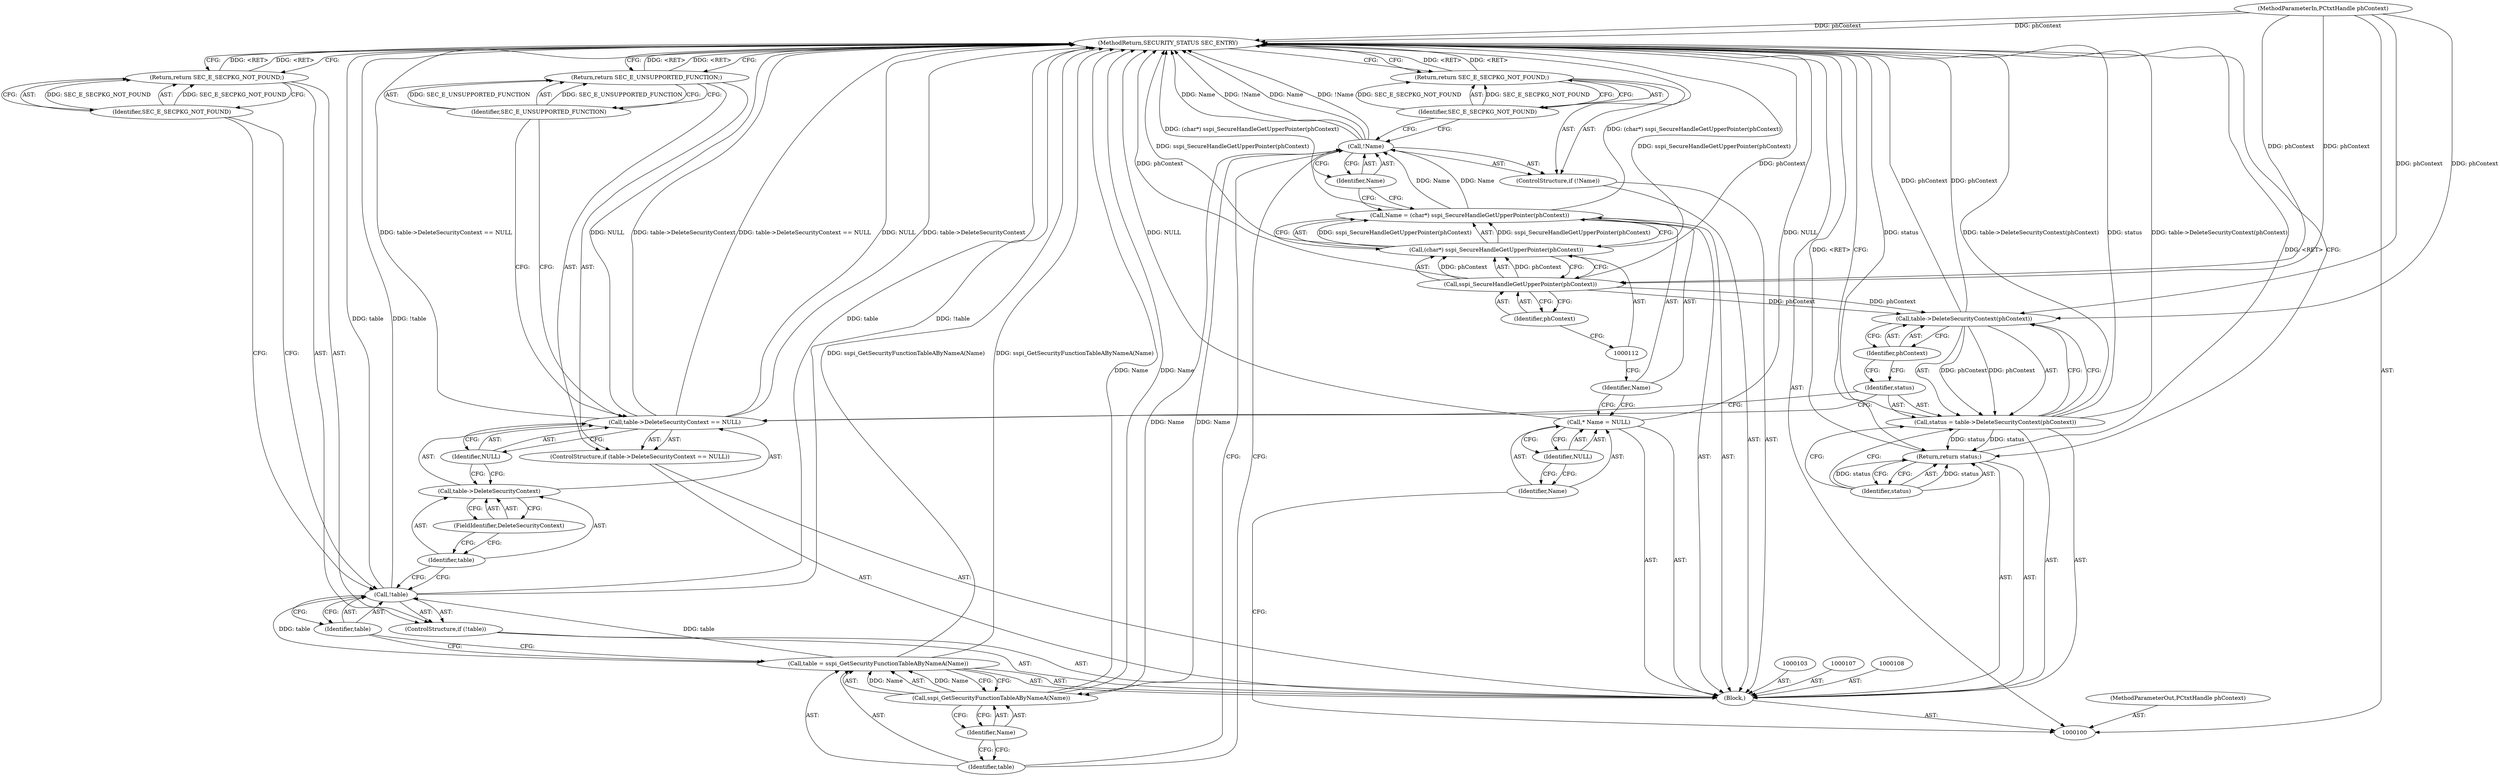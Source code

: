 digraph "0_FreeRDP_0773bb9303d24473fe1185d85a424dfe159aff53_3" {
"1000143" [label="(MethodReturn,SECURITY_STATUS SEC_ENTRY)"];
"1000101" [label="(MethodParameterIn,PCtxtHandle phContext)"];
"1000188" [label="(MethodParameterOut,PCtxtHandle phContext)"];
"1000118" [label="(Return,return SEC_E_SECPKG_NOT_FOUND;)"];
"1000119" [label="(Identifier,SEC_E_SECPKG_NOT_FOUND)"];
"1000120" [label="(Call,table = sspi_GetSecurityFunctionTableAByNameA(Name))"];
"1000121" [label="(Identifier,table)"];
"1000123" [label="(Identifier,Name)"];
"1000122" [label="(Call,sspi_GetSecurityFunctionTableAByNameA(Name))"];
"1000124" [label="(ControlStructure,if (!table))"];
"1000125" [label="(Call,!table)"];
"1000126" [label="(Identifier,table)"];
"1000127" [label="(Return,return SEC_E_SECPKG_NOT_FOUND;)"];
"1000128" [label="(Identifier,SEC_E_SECPKG_NOT_FOUND)"];
"1000129" [label="(ControlStructure,if (table->DeleteSecurityContext == NULL))"];
"1000133" [label="(FieldIdentifier,DeleteSecurityContext)"];
"1000134" [label="(Identifier,NULL)"];
"1000130" [label="(Call,table->DeleteSecurityContext == NULL)"];
"1000131" [label="(Call,table->DeleteSecurityContext)"];
"1000132" [label="(Identifier,table)"];
"1000135" [label="(Return,return SEC_E_UNSUPPORTED_FUNCTION;)"];
"1000136" [label="(Identifier,SEC_E_UNSUPPORTED_FUNCTION)"];
"1000102" [label="(Block,)"];
"1000137" [label="(Call,status = table->DeleteSecurityContext(phContext))"];
"1000138" [label="(Identifier,status)"];
"1000139" [label="(Call,table->DeleteSecurityContext(phContext))"];
"1000140" [label="(Identifier,phContext)"];
"1000141" [label="(Return,return status;)"];
"1000142" [label="(Identifier,status)"];
"1000106" [label="(Identifier,NULL)"];
"1000104" [label="(Call,* Name = NULL)"];
"1000105" [label="(Identifier,Name)"];
"1000109" [label="(Call,Name = (char*) sspi_SecureHandleGetUpperPointer(phContext))"];
"1000110" [label="(Identifier,Name)"];
"1000113" [label="(Call,sspi_SecureHandleGetUpperPointer(phContext))"];
"1000114" [label="(Identifier,phContext)"];
"1000111" [label="(Call,(char*) sspi_SecureHandleGetUpperPointer(phContext))"];
"1000115" [label="(ControlStructure,if (!Name))"];
"1000116" [label="(Call,!Name)"];
"1000117" [label="(Identifier,Name)"];
"1000143" -> "1000100"  [label="AST: "];
"1000143" -> "1000118"  [label="CFG: "];
"1000143" -> "1000127"  [label="CFG: "];
"1000143" -> "1000135"  [label="CFG: "];
"1000143" -> "1000141"  [label="CFG: "];
"1000135" -> "1000143"  [label="DDG: <RET>"];
"1000127" -> "1000143"  [label="DDG: <RET>"];
"1000118" -> "1000143"  [label="DDG: <RET>"];
"1000116" -> "1000143"  [label="DDG: Name"];
"1000116" -> "1000143"  [label="DDG: !Name"];
"1000125" -> "1000143"  [label="DDG: !table"];
"1000125" -> "1000143"  [label="DDG: table"];
"1000113" -> "1000143"  [label="DDG: phContext"];
"1000139" -> "1000143"  [label="DDG: phContext"];
"1000130" -> "1000143"  [label="DDG: NULL"];
"1000130" -> "1000143"  [label="DDG: table->DeleteSecurityContext"];
"1000130" -> "1000143"  [label="DDG: table->DeleteSecurityContext == NULL"];
"1000120" -> "1000143"  [label="DDG: sspi_GetSecurityFunctionTableAByNameA(Name)"];
"1000137" -> "1000143"  [label="DDG: status"];
"1000137" -> "1000143"  [label="DDG: table->DeleteSecurityContext(phContext)"];
"1000122" -> "1000143"  [label="DDG: Name"];
"1000111" -> "1000143"  [label="DDG: sspi_SecureHandleGetUpperPointer(phContext)"];
"1000101" -> "1000143"  [label="DDG: phContext"];
"1000109" -> "1000143"  [label="DDG: (char*) sspi_SecureHandleGetUpperPointer(phContext)"];
"1000104" -> "1000143"  [label="DDG: NULL"];
"1000141" -> "1000143"  [label="DDG: <RET>"];
"1000101" -> "1000100"  [label="AST: "];
"1000101" -> "1000143"  [label="DDG: phContext"];
"1000101" -> "1000113"  [label="DDG: phContext"];
"1000101" -> "1000139"  [label="DDG: phContext"];
"1000188" -> "1000100"  [label="AST: "];
"1000118" -> "1000115"  [label="AST: "];
"1000118" -> "1000119"  [label="CFG: "];
"1000119" -> "1000118"  [label="AST: "];
"1000143" -> "1000118"  [label="CFG: "];
"1000118" -> "1000143"  [label="DDG: <RET>"];
"1000119" -> "1000118"  [label="DDG: SEC_E_SECPKG_NOT_FOUND"];
"1000119" -> "1000118"  [label="AST: "];
"1000119" -> "1000116"  [label="CFG: "];
"1000118" -> "1000119"  [label="CFG: "];
"1000119" -> "1000118"  [label="DDG: SEC_E_SECPKG_NOT_FOUND"];
"1000120" -> "1000102"  [label="AST: "];
"1000120" -> "1000122"  [label="CFG: "];
"1000121" -> "1000120"  [label="AST: "];
"1000122" -> "1000120"  [label="AST: "];
"1000126" -> "1000120"  [label="CFG: "];
"1000120" -> "1000143"  [label="DDG: sspi_GetSecurityFunctionTableAByNameA(Name)"];
"1000122" -> "1000120"  [label="DDG: Name"];
"1000120" -> "1000125"  [label="DDG: table"];
"1000121" -> "1000120"  [label="AST: "];
"1000121" -> "1000116"  [label="CFG: "];
"1000123" -> "1000121"  [label="CFG: "];
"1000123" -> "1000122"  [label="AST: "];
"1000123" -> "1000121"  [label="CFG: "];
"1000122" -> "1000123"  [label="CFG: "];
"1000122" -> "1000120"  [label="AST: "];
"1000122" -> "1000123"  [label="CFG: "];
"1000123" -> "1000122"  [label="AST: "];
"1000120" -> "1000122"  [label="CFG: "];
"1000122" -> "1000143"  [label="DDG: Name"];
"1000122" -> "1000120"  [label="DDG: Name"];
"1000116" -> "1000122"  [label="DDG: Name"];
"1000124" -> "1000102"  [label="AST: "];
"1000125" -> "1000124"  [label="AST: "];
"1000127" -> "1000124"  [label="AST: "];
"1000125" -> "1000124"  [label="AST: "];
"1000125" -> "1000126"  [label="CFG: "];
"1000126" -> "1000125"  [label="AST: "];
"1000128" -> "1000125"  [label="CFG: "];
"1000132" -> "1000125"  [label="CFG: "];
"1000125" -> "1000143"  [label="DDG: !table"];
"1000125" -> "1000143"  [label="DDG: table"];
"1000120" -> "1000125"  [label="DDG: table"];
"1000126" -> "1000125"  [label="AST: "];
"1000126" -> "1000120"  [label="CFG: "];
"1000125" -> "1000126"  [label="CFG: "];
"1000127" -> "1000124"  [label="AST: "];
"1000127" -> "1000128"  [label="CFG: "];
"1000128" -> "1000127"  [label="AST: "];
"1000143" -> "1000127"  [label="CFG: "];
"1000127" -> "1000143"  [label="DDG: <RET>"];
"1000128" -> "1000127"  [label="DDG: SEC_E_SECPKG_NOT_FOUND"];
"1000128" -> "1000127"  [label="AST: "];
"1000128" -> "1000125"  [label="CFG: "];
"1000127" -> "1000128"  [label="CFG: "];
"1000128" -> "1000127"  [label="DDG: SEC_E_SECPKG_NOT_FOUND"];
"1000129" -> "1000102"  [label="AST: "];
"1000130" -> "1000129"  [label="AST: "];
"1000135" -> "1000129"  [label="AST: "];
"1000133" -> "1000131"  [label="AST: "];
"1000133" -> "1000132"  [label="CFG: "];
"1000131" -> "1000133"  [label="CFG: "];
"1000134" -> "1000130"  [label="AST: "];
"1000134" -> "1000131"  [label="CFG: "];
"1000130" -> "1000134"  [label="CFG: "];
"1000130" -> "1000129"  [label="AST: "];
"1000130" -> "1000134"  [label="CFG: "];
"1000131" -> "1000130"  [label="AST: "];
"1000134" -> "1000130"  [label="AST: "];
"1000136" -> "1000130"  [label="CFG: "];
"1000138" -> "1000130"  [label="CFG: "];
"1000130" -> "1000143"  [label="DDG: NULL"];
"1000130" -> "1000143"  [label="DDG: table->DeleteSecurityContext"];
"1000130" -> "1000143"  [label="DDG: table->DeleteSecurityContext == NULL"];
"1000131" -> "1000130"  [label="AST: "];
"1000131" -> "1000133"  [label="CFG: "];
"1000132" -> "1000131"  [label="AST: "];
"1000133" -> "1000131"  [label="AST: "];
"1000134" -> "1000131"  [label="CFG: "];
"1000132" -> "1000131"  [label="AST: "];
"1000132" -> "1000125"  [label="CFG: "];
"1000133" -> "1000132"  [label="CFG: "];
"1000135" -> "1000129"  [label="AST: "];
"1000135" -> "1000136"  [label="CFG: "];
"1000136" -> "1000135"  [label="AST: "];
"1000143" -> "1000135"  [label="CFG: "];
"1000135" -> "1000143"  [label="DDG: <RET>"];
"1000136" -> "1000135"  [label="DDG: SEC_E_UNSUPPORTED_FUNCTION"];
"1000136" -> "1000135"  [label="AST: "];
"1000136" -> "1000130"  [label="CFG: "];
"1000135" -> "1000136"  [label="CFG: "];
"1000136" -> "1000135"  [label="DDG: SEC_E_UNSUPPORTED_FUNCTION"];
"1000102" -> "1000100"  [label="AST: "];
"1000103" -> "1000102"  [label="AST: "];
"1000104" -> "1000102"  [label="AST: "];
"1000107" -> "1000102"  [label="AST: "];
"1000108" -> "1000102"  [label="AST: "];
"1000109" -> "1000102"  [label="AST: "];
"1000115" -> "1000102"  [label="AST: "];
"1000120" -> "1000102"  [label="AST: "];
"1000124" -> "1000102"  [label="AST: "];
"1000129" -> "1000102"  [label="AST: "];
"1000137" -> "1000102"  [label="AST: "];
"1000141" -> "1000102"  [label="AST: "];
"1000137" -> "1000102"  [label="AST: "];
"1000137" -> "1000139"  [label="CFG: "];
"1000138" -> "1000137"  [label="AST: "];
"1000139" -> "1000137"  [label="AST: "];
"1000142" -> "1000137"  [label="CFG: "];
"1000137" -> "1000143"  [label="DDG: status"];
"1000137" -> "1000143"  [label="DDG: table->DeleteSecurityContext(phContext)"];
"1000139" -> "1000137"  [label="DDG: phContext"];
"1000137" -> "1000141"  [label="DDG: status"];
"1000138" -> "1000137"  [label="AST: "];
"1000138" -> "1000130"  [label="CFG: "];
"1000140" -> "1000138"  [label="CFG: "];
"1000139" -> "1000137"  [label="AST: "];
"1000139" -> "1000140"  [label="CFG: "];
"1000140" -> "1000139"  [label="AST: "];
"1000137" -> "1000139"  [label="CFG: "];
"1000139" -> "1000143"  [label="DDG: phContext"];
"1000139" -> "1000137"  [label="DDG: phContext"];
"1000113" -> "1000139"  [label="DDG: phContext"];
"1000101" -> "1000139"  [label="DDG: phContext"];
"1000140" -> "1000139"  [label="AST: "];
"1000140" -> "1000138"  [label="CFG: "];
"1000139" -> "1000140"  [label="CFG: "];
"1000141" -> "1000102"  [label="AST: "];
"1000141" -> "1000142"  [label="CFG: "];
"1000142" -> "1000141"  [label="AST: "];
"1000143" -> "1000141"  [label="CFG: "];
"1000141" -> "1000143"  [label="DDG: <RET>"];
"1000142" -> "1000141"  [label="DDG: status"];
"1000137" -> "1000141"  [label="DDG: status"];
"1000142" -> "1000141"  [label="AST: "];
"1000142" -> "1000137"  [label="CFG: "];
"1000141" -> "1000142"  [label="CFG: "];
"1000142" -> "1000141"  [label="DDG: status"];
"1000106" -> "1000104"  [label="AST: "];
"1000106" -> "1000105"  [label="CFG: "];
"1000104" -> "1000106"  [label="CFG: "];
"1000104" -> "1000102"  [label="AST: "];
"1000104" -> "1000106"  [label="CFG: "];
"1000105" -> "1000104"  [label="AST: "];
"1000106" -> "1000104"  [label="AST: "];
"1000110" -> "1000104"  [label="CFG: "];
"1000104" -> "1000143"  [label="DDG: NULL"];
"1000105" -> "1000104"  [label="AST: "];
"1000105" -> "1000100"  [label="CFG: "];
"1000106" -> "1000105"  [label="CFG: "];
"1000109" -> "1000102"  [label="AST: "];
"1000109" -> "1000111"  [label="CFG: "];
"1000110" -> "1000109"  [label="AST: "];
"1000111" -> "1000109"  [label="AST: "];
"1000117" -> "1000109"  [label="CFG: "];
"1000109" -> "1000143"  [label="DDG: (char*) sspi_SecureHandleGetUpperPointer(phContext)"];
"1000111" -> "1000109"  [label="DDG: sspi_SecureHandleGetUpperPointer(phContext)"];
"1000109" -> "1000116"  [label="DDG: Name"];
"1000110" -> "1000109"  [label="AST: "];
"1000110" -> "1000104"  [label="CFG: "];
"1000112" -> "1000110"  [label="CFG: "];
"1000113" -> "1000111"  [label="AST: "];
"1000113" -> "1000114"  [label="CFG: "];
"1000114" -> "1000113"  [label="AST: "];
"1000111" -> "1000113"  [label="CFG: "];
"1000113" -> "1000143"  [label="DDG: phContext"];
"1000113" -> "1000111"  [label="DDG: phContext"];
"1000101" -> "1000113"  [label="DDG: phContext"];
"1000113" -> "1000139"  [label="DDG: phContext"];
"1000114" -> "1000113"  [label="AST: "];
"1000114" -> "1000112"  [label="CFG: "];
"1000113" -> "1000114"  [label="CFG: "];
"1000111" -> "1000109"  [label="AST: "];
"1000111" -> "1000113"  [label="CFG: "];
"1000112" -> "1000111"  [label="AST: "];
"1000113" -> "1000111"  [label="AST: "];
"1000109" -> "1000111"  [label="CFG: "];
"1000111" -> "1000143"  [label="DDG: sspi_SecureHandleGetUpperPointer(phContext)"];
"1000111" -> "1000109"  [label="DDG: sspi_SecureHandleGetUpperPointer(phContext)"];
"1000113" -> "1000111"  [label="DDG: phContext"];
"1000115" -> "1000102"  [label="AST: "];
"1000116" -> "1000115"  [label="AST: "];
"1000118" -> "1000115"  [label="AST: "];
"1000116" -> "1000115"  [label="AST: "];
"1000116" -> "1000117"  [label="CFG: "];
"1000117" -> "1000116"  [label="AST: "];
"1000119" -> "1000116"  [label="CFG: "];
"1000121" -> "1000116"  [label="CFG: "];
"1000116" -> "1000143"  [label="DDG: Name"];
"1000116" -> "1000143"  [label="DDG: !Name"];
"1000109" -> "1000116"  [label="DDG: Name"];
"1000116" -> "1000122"  [label="DDG: Name"];
"1000117" -> "1000116"  [label="AST: "];
"1000117" -> "1000109"  [label="CFG: "];
"1000116" -> "1000117"  [label="CFG: "];
}
